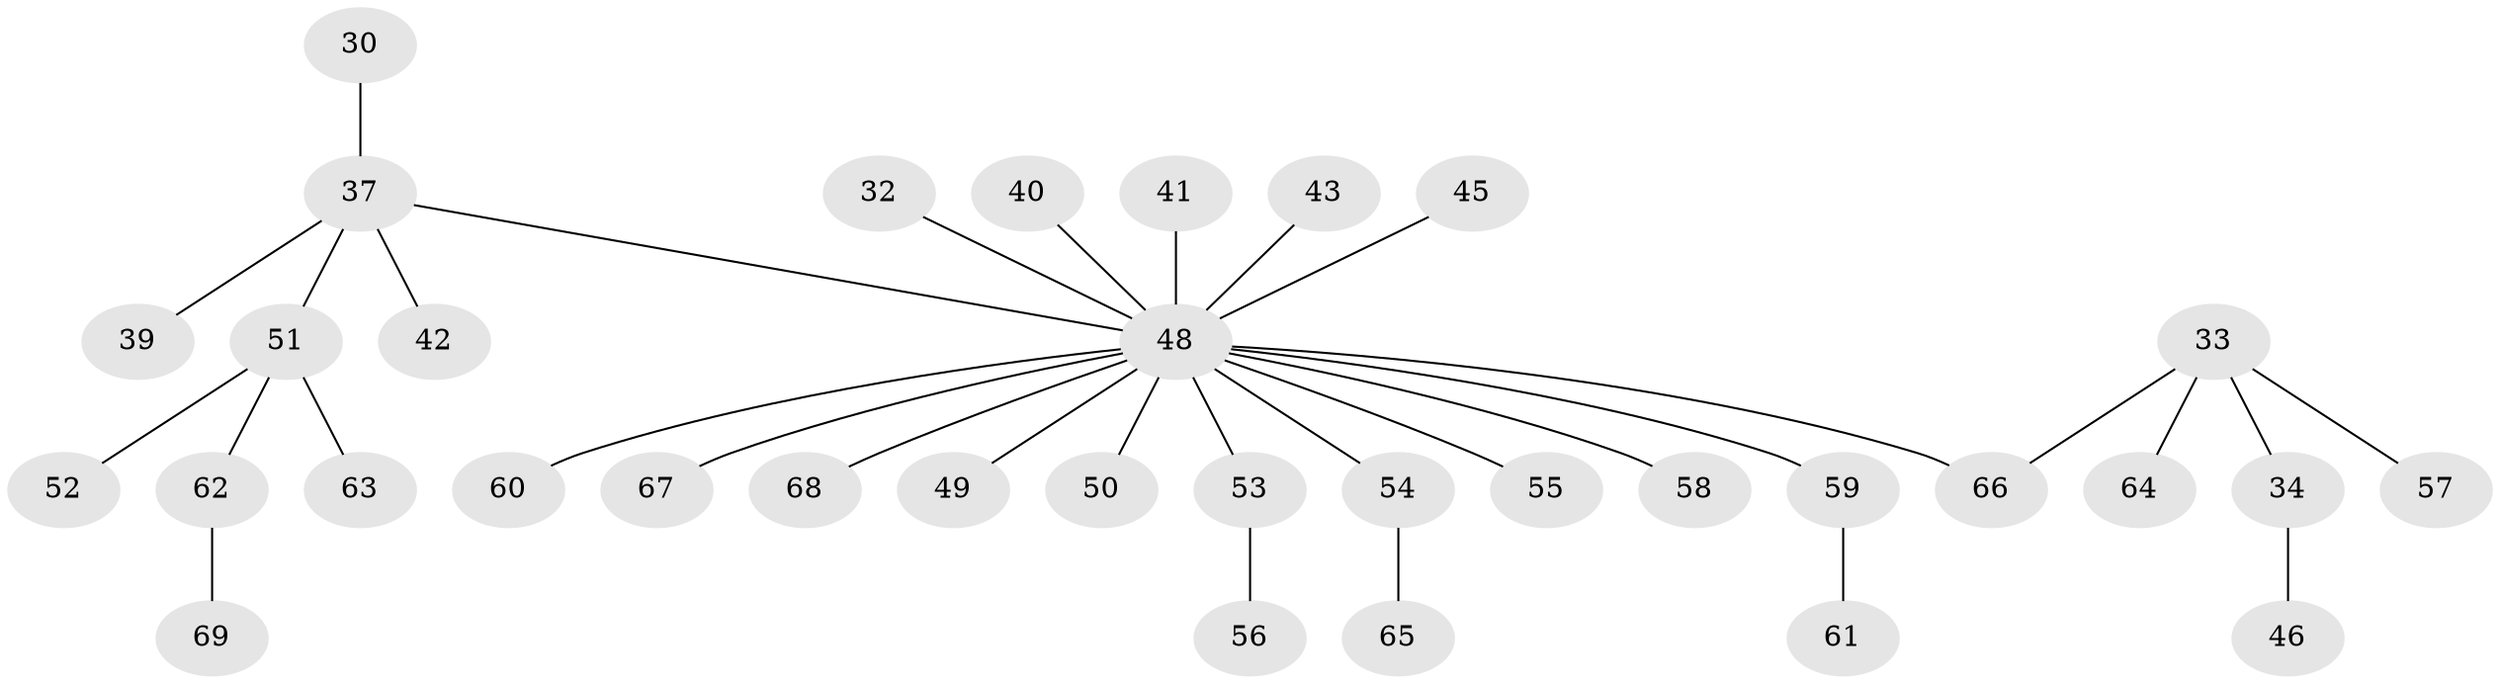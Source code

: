 // original degree distribution, {1: 0.5072463768115942, 7: 0.014492753623188406, 5: 0.028985507246376812, 6: 0.028985507246376812, 2: 0.2463768115942029, 3: 0.14492753623188406, 4: 0.028985507246376812}
// Generated by graph-tools (version 1.1) at 2025/57/03/04/25 21:57:03]
// undirected, 34 vertices, 33 edges
graph export_dot {
graph [start="1"]
  node [color=gray90,style=filled];
  30;
  32;
  33 [super="+29"];
  34;
  37 [super="+20+31+23+26"];
  39;
  40;
  41;
  42;
  43;
  45;
  46;
  48 [super="+44+38"];
  49;
  50;
  51;
  52;
  53;
  54 [super="+47"];
  55;
  56;
  57;
  58;
  59;
  60;
  61;
  62;
  63;
  64;
  65;
  66 [super="+13"];
  67;
  68;
  69;
  30 -- 37;
  32 -- 48;
  33 -- 57;
  33 -- 64;
  33 -- 34;
  33 -- 66;
  34 -- 46;
  37 -- 51;
  37 -- 42;
  37 -- 48;
  37 -- 39;
  40 -- 48;
  41 -- 48;
  43 -- 48;
  45 -- 48;
  48 -- 66;
  48 -- 53;
  48 -- 59;
  48 -- 67;
  48 -- 68;
  48 -- 49;
  48 -- 50;
  48 -- 54;
  48 -- 55;
  48 -- 58;
  48 -- 60;
  51 -- 52;
  51 -- 62;
  51 -- 63;
  53 -- 56;
  54 -- 65;
  59 -- 61;
  62 -- 69;
}
